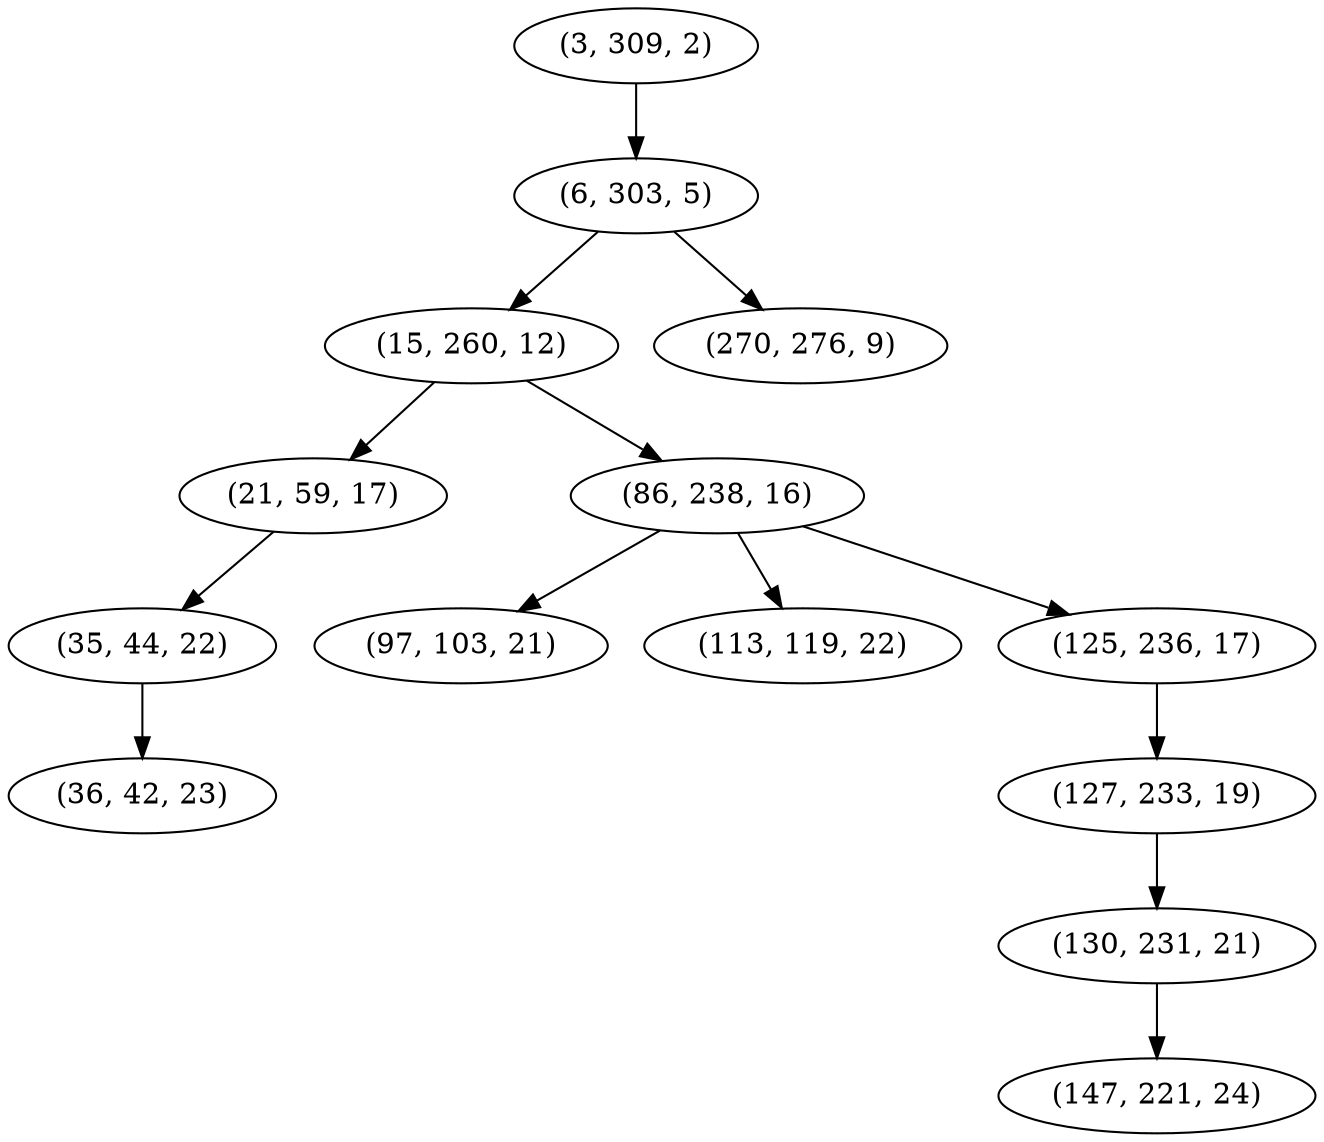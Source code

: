 digraph tree {
    "(3, 309, 2)";
    "(6, 303, 5)";
    "(15, 260, 12)";
    "(21, 59, 17)";
    "(35, 44, 22)";
    "(36, 42, 23)";
    "(86, 238, 16)";
    "(97, 103, 21)";
    "(113, 119, 22)";
    "(125, 236, 17)";
    "(127, 233, 19)";
    "(130, 231, 21)";
    "(147, 221, 24)";
    "(270, 276, 9)";
    "(3, 309, 2)" -> "(6, 303, 5)";
    "(6, 303, 5)" -> "(15, 260, 12)";
    "(6, 303, 5)" -> "(270, 276, 9)";
    "(15, 260, 12)" -> "(21, 59, 17)";
    "(15, 260, 12)" -> "(86, 238, 16)";
    "(21, 59, 17)" -> "(35, 44, 22)";
    "(35, 44, 22)" -> "(36, 42, 23)";
    "(86, 238, 16)" -> "(97, 103, 21)";
    "(86, 238, 16)" -> "(113, 119, 22)";
    "(86, 238, 16)" -> "(125, 236, 17)";
    "(125, 236, 17)" -> "(127, 233, 19)";
    "(127, 233, 19)" -> "(130, 231, 21)";
    "(130, 231, 21)" -> "(147, 221, 24)";
}

